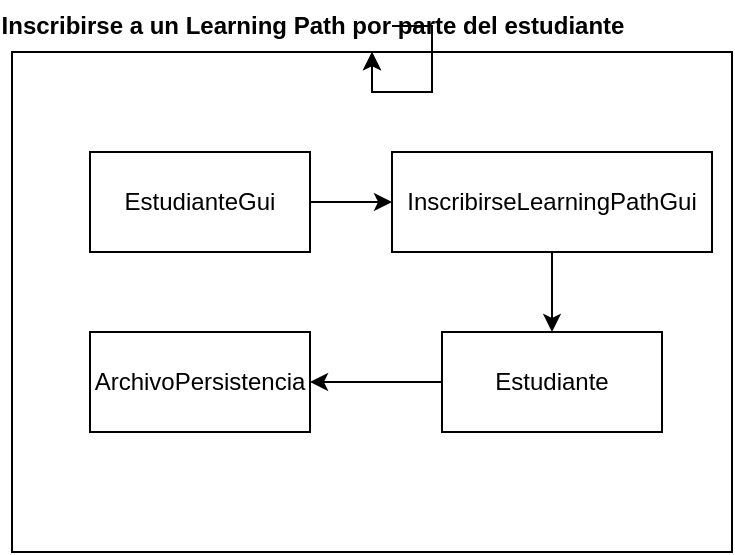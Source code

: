 <mxfile version="25.0.2">
  <diagram id="C5RBs43oDa-KdzZeNtuy" name="Page-1">
    <mxGraphModel dx="1152" dy="741" grid="1" gridSize="10" guides="1" tooltips="1" connect="1" arrows="1" fold="1" page="1" pageScale="1" pageWidth="827" pageHeight="1169" math="0" shadow="0">
      <root>
        <mxCell id="WIyWlLk6GJQsqaUBKTNV-0" />
        <mxCell id="WIyWlLk6GJQsqaUBKTNV-1" parent="WIyWlLk6GJQsqaUBKTNV-0" />
        <mxCell id="jll7-muh70pwECgko0we-55" value="" style="html=1;whiteSpace=wrap;" parent="WIyWlLk6GJQsqaUBKTNV-1" vertex="1">
          <mxGeometry x="810" y="556" width="360" height="250" as="geometry" />
        </mxCell>
        <mxCell id="jll7-muh70pwECgko0we-56" style="edgeStyle=orthogonalEdgeStyle;rounded=0;orthogonalLoop=1;jettySize=auto;html=1;entryX=0;entryY=0.5;entryDx=0;entryDy=0;" parent="WIyWlLk6GJQsqaUBKTNV-1" source="jll7-muh70pwECgko0we-57" target="jll7-muh70pwECgko0we-59" edge="1">
          <mxGeometry relative="1" as="geometry" />
        </mxCell>
        <mxCell id="jll7-muh70pwECgko0we-57" value="EstudianteGui" style="html=1;whiteSpace=wrap;" parent="WIyWlLk6GJQsqaUBKTNV-1" vertex="1">
          <mxGeometry x="849" y="606" width="110" height="50" as="geometry" />
        </mxCell>
        <mxCell id="jll7-muh70pwECgko0we-58" style="edgeStyle=orthogonalEdgeStyle;rounded=0;orthogonalLoop=1;jettySize=auto;html=1;entryX=0.5;entryY=0;entryDx=0;entryDy=0;" parent="WIyWlLk6GJQsqaUBKTNV-1" source="jll7-muh70pwECgko0we-59" target="jll7-muh70pwECgko0we-61" edge="1">
          <mxGeometry relative="1" as="geometry" />
        </mxCell>
        <mxCell id="jll7-muh70pwECgko0we-59" value="InscribirseLearningPathGui" style="html=1;whiteSpace=wrap;" parent="WIyWlLk6GJQsqaUBKTNV-1" vertex="1">
          <mxGeometry x="1000" y="606" width="160" height="50" as="geometry" />
        </mxCell>
        <mxCell id="jll7-muh70pwECgko0we-60" style="edgeStyle=orthogonalEdgeStyle;rounded=0;orthogonalLoop=1;jettySize=auto;html=1;entryX=1;entryY=0.5;entryDx=0;entryDy=0;" parent="WIyWlLk6GJQsqaUBKTNV-1" source="jll7-muh70pwECgko0we-61" target="jll7-muh70pwECgko0we-62" edge="1">
          <mxGeometry relative="1" as="geometry" />
        </mxCell>
        <mxCell id="jll7-muh70pwECgko0we-61" value="Estudiante" style="html=1;whiteSpace=wrap;" parent="WIyWlLk6GJQsqaUBKTNV-1" vertex="1">
          <mxGeometry x="1025" y="696" width="110" height="50" as="geometry" />
        </mxCell>
        <mxCell id="jll7-muh70pwECgko0we-62" value="ArchivoPersistencia" style="html=1;whiteSpace=wrap;" parent="WIyWlLk6GJQsqaUBKTNV-1" vertex="1">
          <mxGeometry x="849" y="696" width="110" height="50" as="geometry" />
        </mxCell>
        <mxCell id="Y1y0ahNrorDbPlOqB99D-1" value="" style="edgeStyle=orthogonalEdgeStyle;rounded=0;orthogonalLoop=1;jettySize=auto;html=1;" edge="1" parent="WIyWlLk6GJQsqaUBKTNV-1" source="jll7-muh70pwECgko0we-63" target="jll7-muh70pwECgko0we-55">
          <mxGeometry relative="1" as="geometry" />
        </mxCell>
        <mxCell id="Y1y0ahNrorDbPlOqB99D-2" value="" style="edgeStyle=orthogonalEdgeStyle;rounded=0;orthogonalLoop=1;jettySize=auto;html=1;" edge="1" parent="WIyWlLk6GJQsqaUBKTNV-1" source="jll7-muh70pwECgko0we-63" target="jll7-muh70pwECgko0we-55">
          <mxGeometry relative="1" as="geometry" />
        </mxCell>
        <mxCell id="jll7-muh70pwECgko0we-63" value="Inscribirse a un Learning Path por parte del estudiante" style="text;align=center;fontStyle=1;verticalAlign=middle;spacingLeft=3;spacingRight=3;strokeColor=none;rotatable=0;points=[[0,0.5],[1,0.5]];portConstraint=eastwest;html=1;" parent="WIyWlLk6GJQsqaUBKTNV-1" vertex="1">
          <mxGeometry x="920" y="530" width="80" height="26" as="geometry" />
        </mxCell>
      </root>
    </mxGraphModel>
  </diagram>
</mxfile>
